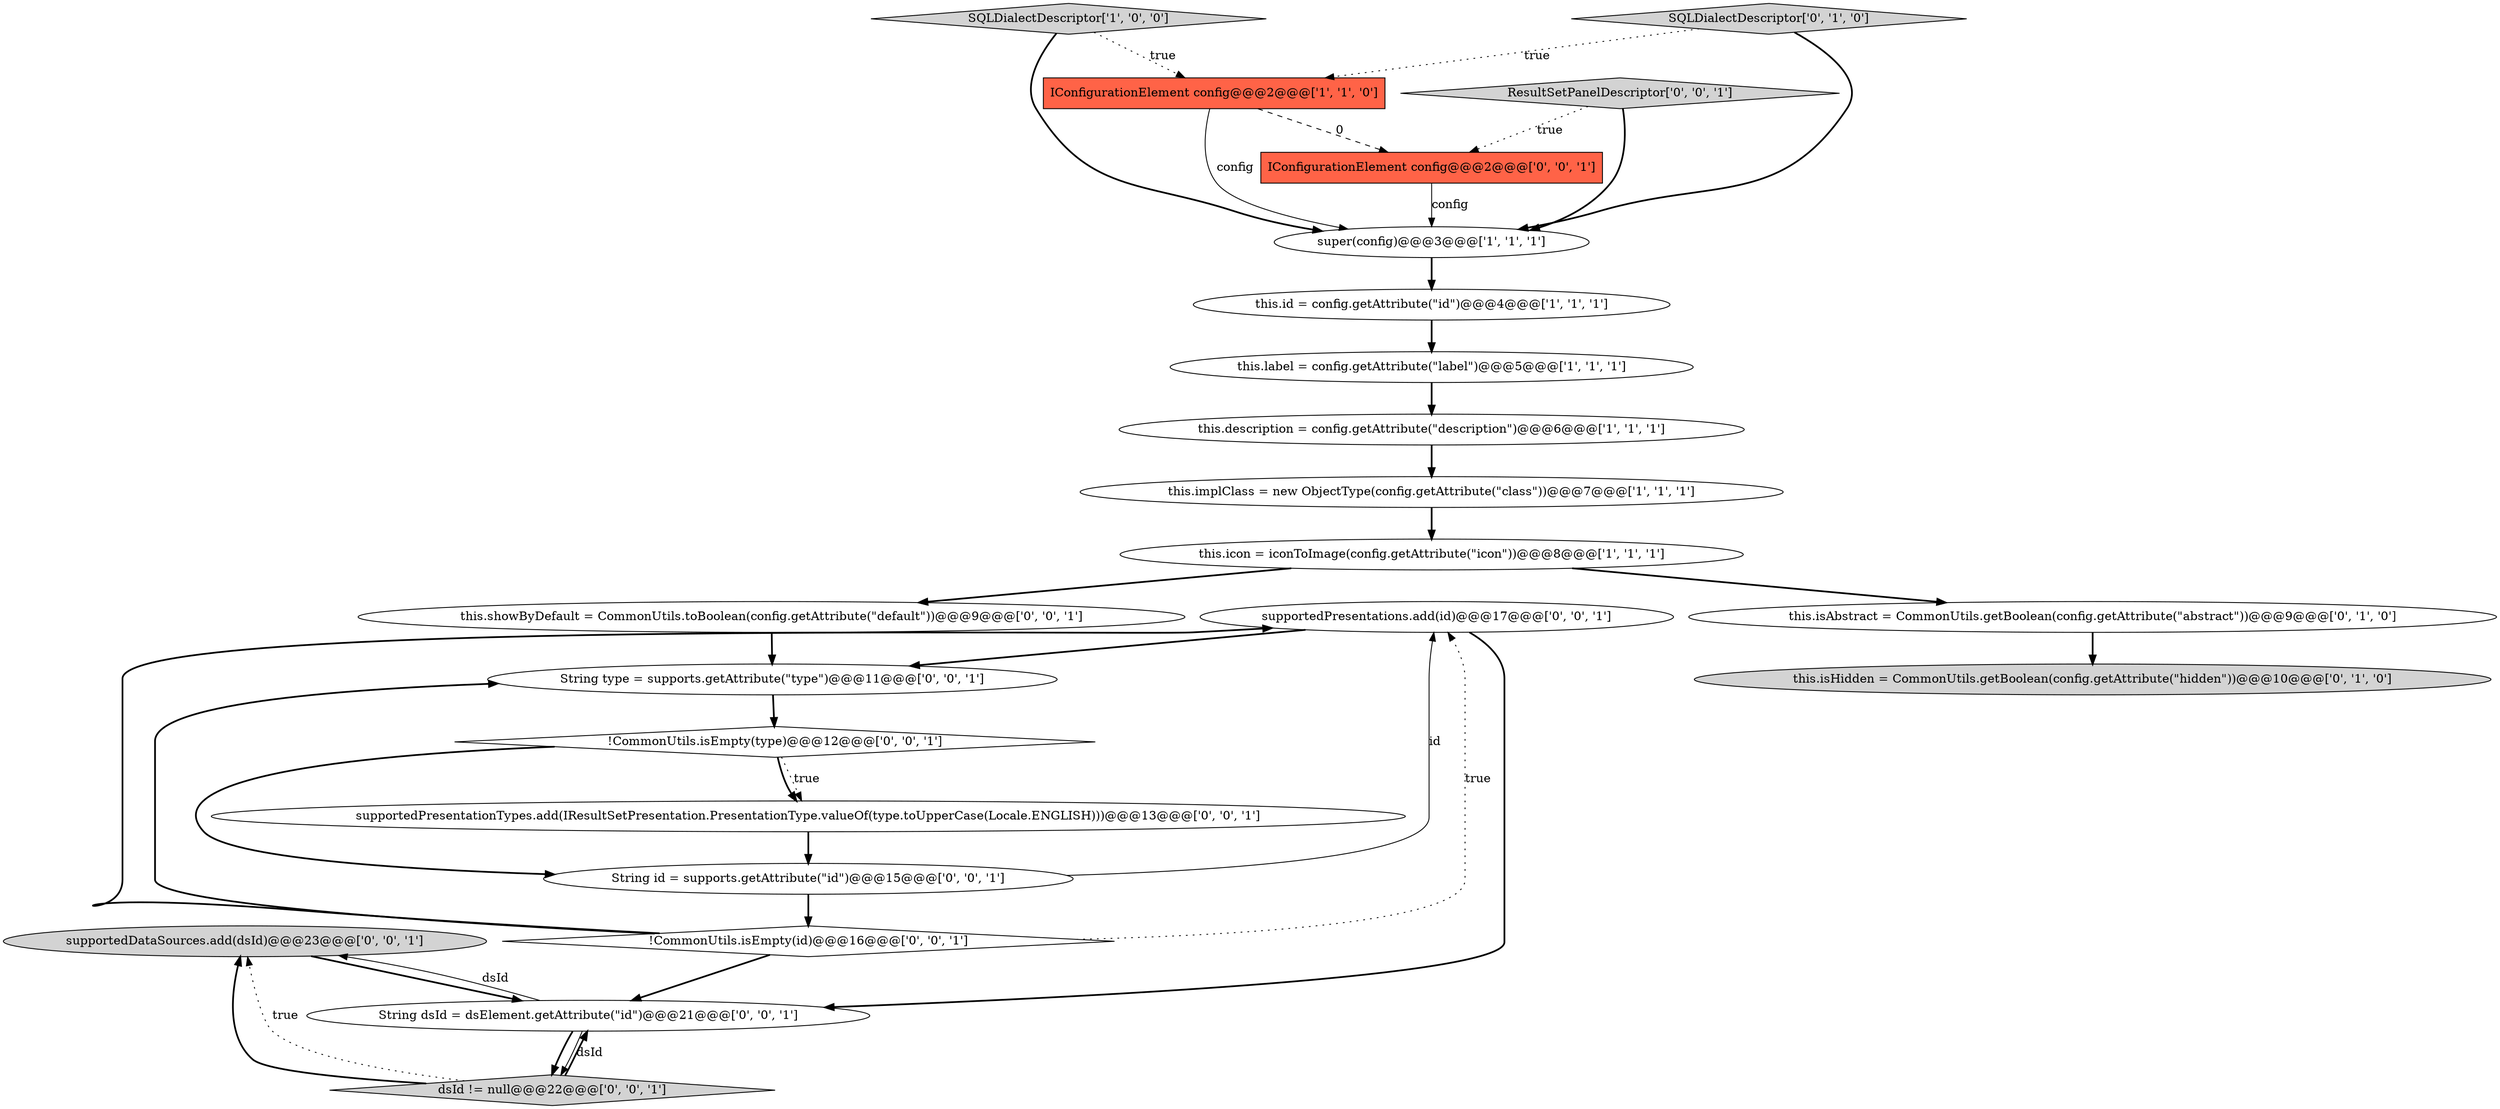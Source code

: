 digraph {
22 [style = filled, label = "supportedDataSources.add(dsId)@@@23@@@['0', '0', '1']", fillcolor = lightgray, shape = ellipse image = "AAA0AAABBB3BBB"];
8 [style = filled, label = "this.isAbstract = CommonUtils.getBoolean(config.getAttribute(\"abstract\"))@@@9@@@['0', '1', '0']", fillcolor = white, shape = ellipse image = "AAA1AAABBB2BBB"];
20 [style = filled, label = "this.showByDefault = CommonUtils.toBoolean(config.getAttribute(\"default\"))@@@9@@@['0', '0', '1']", fillcolor = white, shape = ellipse image = "AAA0AAABBB3BBB"];
15 [style = filled, label = "String id = supports.getAttribute(\"id\")@@@15@@@['0', '0', '1']", fillcolor = white, shape = ellipse image = "AAA0AAABBB3BBB"];
4 [style = filled, label = "this.implClass = new ObjectType(config.getAttribute(\"class\"))@@@7@@@['1', '1', '1']", fillcolor = white, shape = ellipse image = "AAA0AAABBB1BBB"];
7 [style = filled, label = "this.icon = iconToImage(config.getAttribute(\"icon\"))@@@8@@@['1', '1', '1']", fillcolor = white, shape = ellipse image = "AAA0AAABBB1BBB"];
13 [style = filled, label = "supportedPresentations.add(id)@@@17@@@['0', '0', '1']", fillcolor = white, shape = ellipse image = "AAA0AAABBB3BBB"];
6 [style = filled, label = "SQLDialectDescriptor['1', '0', '0']", fillcolor = lightgray, shape = diamond image = "AAA0AAABBB1BBB"];
16 [style = filled, label = "String dsId = dsElement.getAttribute(\"id\")@@@21@@@['0', '0', '1']", fillcolor = white, shape = ellipse image = "AAA0AAABBB3BBB"];
3 [style = filled, label = "this.label = config.getAttribute(\"label\")@@@5@@@['1', '1', '1']", fillcolor = white, shape = ellipse image = "AAA0AAABBB1BBB"];
11 [style = filled, label = "IConfigurationElement config@@@2@@@['0', '0', '1']", fillcolor = tomato, shape = box image = "AAA0AAABBB3BBB"];
12 [style = filled, label = "supportedPresentationTypes.add(IResultSetPresentation.PresentationType.valueOf(type.toUpperCase(Locale.ENGLISH)))@@@13@@@['0', '0', '1']", fillcolor = white, shape = ellipse image = "AAA0AAABBB3BBB"];
21 [style = filled, label = "!CommonUtils.isEmpty(id)@@@16@@@['0', '0', '1']", fillcolor = white, shape = diamond image = "AAA0AAABBB3BBB"];
0 [style = filled, label = "super(config)@@@3@@@['1', '1', '1']", fillcolor = white, shape = ellipse image = "AAA0AAABBB1BBB"];
19 [style = filled, label = "dsId != null@@@22@@@['0', '0', '1']", fillcolor = lightgray, shape = diamond image = "AAA0AAABBB3BBB"];
1 [style = filled, label = "this.description = config.getAttribute(\"description\")@@@6@@@['1', '1', '1']", fillcolor = white, shape = ellipse image = "AAA0AAABBB1BBB"];
2 [style = filled, label = "this.id = config.getAttribute(\"id\")@@@4@@@['1', '1', '1']", fillcolor = white, shape = ellipse image = "AAA0AAABBB1BBB"];
10 [style = filled, label = "this.isHidden = CommonUtils.getBoolean(config.getAttribute(\"hidden\"))@@@10@@@['0', '1', '0']", fillcolor = lightgray, shape = ellipse image = "AAA1AAABBB2BBB"];
5 [style = filled, label = "IConfigurationElement config@@@2@@@['1', '1', '0']", fillcolor = tomato, shape = box image = "AAA0AAABBB1BBB"];
14 [style = filled, label = "ResultSetPanelDescriptor['0', '0', '1']", fillcolor = lightgray, shape = diamond image = "AAA0AAABBB3BBB"];
17 [style = filled, label = "String type = supports.getAttribute(\"type\")@@@11@@@['0', '0', '1']", fillcolor = white, shape = ellipse image = "AAA0AAABBB3BBB"];
18 [style = filled, label = "!CommonUtils.isEmpty(type)@@@12@@@['0', '0', '1']", fillcolor = white, shape = diamond image = "AAA0AAABBB3BBB"];
9 [style = filled, label = "SQLDialectDescriptor['0', '1', '0']", fillcolor = lightgray, shape = diamond image = "AAA0AAABBB2BBB"];
7->8 [style = bold, label=""];
4->7 [style = bold, label=""];
9->5 [style = dotted, label="true"];
17->18 [style = bold, label=""];
13->17 [style = bold, label=""];
12->15 [style = bold, label=""];
21->16 [style = bold, label=""];
6->0 [style = bold, label=""];
16->19 [style = bold, label=""];
21->17 [style = bold, label=""];
22->16 [style = bold, label=""];
19->22 [style = bold, label=""];
15->21 [style = bold, label=""];
14->0 [style = bold, label=""];
9->0 [style = bold, label=""];
21->13 [style = dotted, label="true"];
7->20 [style = bold, label=""];
18->12 [style = dotted, label="true"];
5->11 [style = dashed, label="0"];
3->1 [style = bold, label=""];
11->0 [style = solid, label="config"];
2->3 [style = bold, label=""];
19->16 [style = bold, label=""];
6->5 [style = dotted, label="true"];
13->16 [style = bold, label=""];
16->19 [style = solid, label="dsId"];
19->22 [style = dotted, label="true"];
1->4 [style = bold, label=""];
20->17 [style = bold, label=""];
15->13 [style = solid, label="id"];
0->2 [style = bold, label=""];
5->0 [style = solid, label="config"];
18->12 [style = bold, label=""];
14->11 [style = dotted, label="true"];
8->10 [style = bold, label=""];
21->13 [style = bold, label=""];
16->22 [style = solid, label="dsId"];
18->15 [style = bold, label=""];
}
